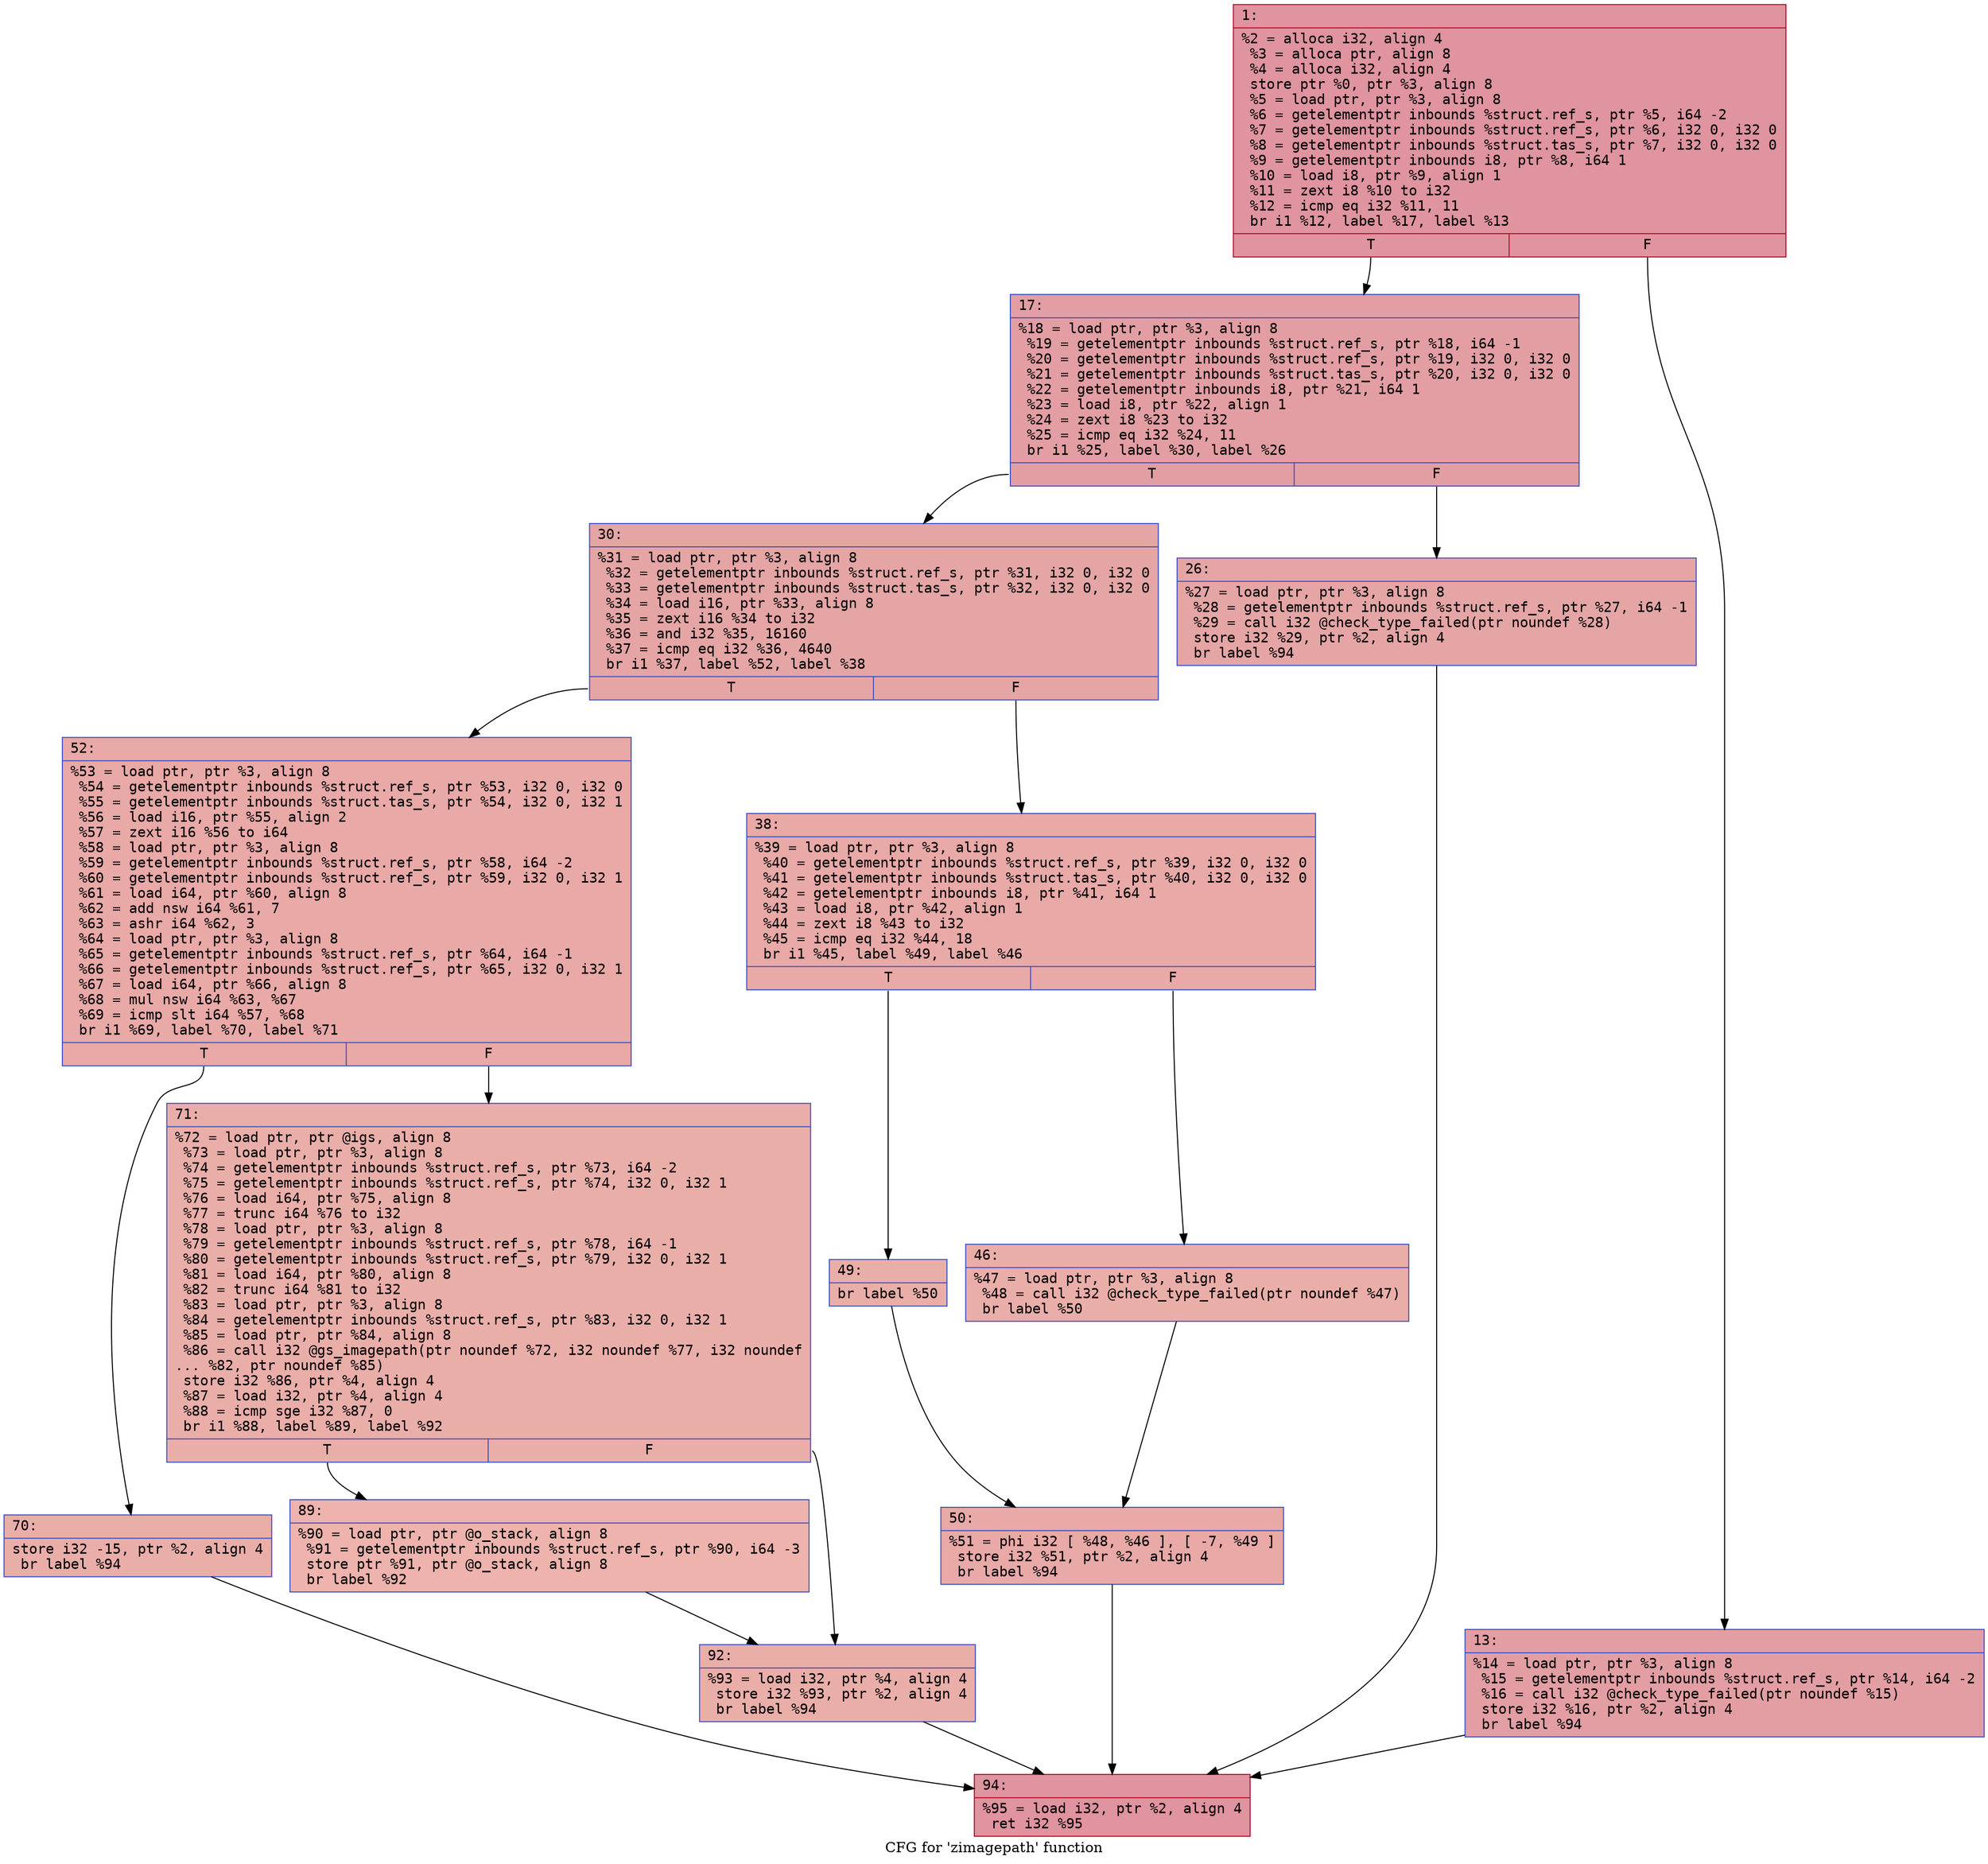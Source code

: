 digraph "CFG for 'zimagepath' function" {
	label="CFG for 'zimagepath' function";

	Node0x60000033e030 [shape=record,color="#b70d28ff", style=filled, fillcolor="#b70d2870" fontname="Courier",label="{1:\l|  %2 = alloca i32, align 4\l  %3 = alloca ptr, align 8\l  %4 = alloca i32, align 4\l  store ptr %0, ptr %3, align 8\l  %5 = load ptr, ptr %3, align 8\l  %6 = getelementptr inbounds %struct.ref_s, ptr %5, i64 -2\l  %7 = getelementptr inbounds %struct.ref_s, ptr %6, i32 0, i32 0\l  %8 = getelementptr inbounds %struct.tas_s, ptr %7, i32 0, i32 0\l  %9 = getelementptr inbounds i8, ptr %8, i64 1\l  %10 = load i8, ptr %9, align 1\l  %11 = zext i8 %10 to i32\l  %12 = icmp eq i32 %11, 11\l  br i1 %12, label %17, label %13\l|{<s0>T|<s1>F}}"];
	Node0x60000033e030:s0 -> Node0x60000033e0d0[tooltip="1 -> 17\nProbability 50.00%" ];
	Node0x60000033e030:s1 -> Node0x60000033e080[tooltip="1 -> 13\nProbability 50.00%" ];
	Node0x60000033e080 [shape=record,color="#3d50c3ff", style=filled, fillcolor="#be242e70" fontname="Courier",label="{13:\l|  %14 = load ptr, ptr %3, align 8\l  %15 = getelementptr inbounds %struct.ref_s, ptr %14, i64 -2\l  %16 = call i32 @check_type_failed(ptr noundef %15)\l  store i32 %16, ptr %2, align 4\l  br label %94\l}"];
	Node0x60000033e080 -> Node0x60000033e490[tooltip="13 -> 94\nProbability 100.00%" ];
	Node0x60000033e0d0 [shape=record,color="#3d50c3ff", style=filled, fillcolor="#be242e70" fontname="Courier",label="{17:\l|  %18 = load ptr, ptr %3, align 8\l  %19 = getelementptr inbounds %struct.ref_s, ptr %18, i64 -1\l  %20 = getelementptr inbounds %struct.ref_s, ptr %19, i32 0, i32 0\l  %21 = getelementptr inbounds %struct.tas_s, ptr %20, i32 0, i32 0\l  %22 = getelementptr inbounds i8, ptr %21, i64 1\l  %23 = load i8, ptr %22, align 1\l  %24 = zext i8 %23 to i32\l  %25 = icmp eq i32 %24, 11\l  br i1 %25, label %30, label %26\l|{<s0>T|<s1>F}}"];
	Node0x60000033e0d0:s0 -> Node0x60000033e170[tooltip="17 -> 30\nProbability 50.00%" ];
	Node0x60000033e0d0:s1 -> Node0x60000033e120[tooltip="17 -> 26\nProbability 50.00%" ];
	Node0x60000033e120 [shape=record,color="#3d50c3ff", style=filled, fillcolor="#c5333470" fontname="Courier",label="{26:\l|  %27 = load ptr, ptr %3, align 8\l  %28 = getelementptr inbounds %struct.ref_s, ptr %27, i64 -1\l  %29 = call i32 @check_type_failed(ptr noundef %28)\l  store i32 %29, ptr %2, align 4\l  br label %94\l}"];
	Node0x60000033e120 -> Node0x60000033e490[tooltip="26 -> 94\nProbability 100.00%" ];
	Node0x60000033e170 [shape=record,color="#3d50c3ff", style=filled, fillcolor="#c5333470" fontname="Courier",label="{30:\l|  %31 = load ptr, ptr %3, align 8\l  %32 = getelementptr inbounds %struct.ref_s, ptr %31, i32 0, i32 0\l  %33 = getelementptr inbounds %struct.tas_s, ptr %32, i32 0, i32 0\l  %34 = load i16, ptr %33, align 8\l  %35 = zext i16 %34 to i32\l  %36 = and i32 %35, 16160\l  %37 = icmp eq i32 %36, 4640\l  br i1 %37, label %52, label %38\l|{<s0>T|<s1>F}}"];
	Node0x60000033e170:s0 -> Node0x60000033e300[tooltip="30 -> 52\nProbability 50.00%" ];
	Node0x60000033e170:s1 -> Node0x60000033e1c0[tooltip="30 -> 38\nProbability 50.00%" ];
	Node0x60000033e1c0 [shape=record,color="#3d50c3ff", style=filled, fillcolor="#ca3b3770" fontname="Courier",label="{38:\l|  %39 = load ptr, ptr %3, align 8\l  %40 = getelementptr inbounds %struct.ref_s, ptr %39, i32 0, i32 0\l  %41 = getelementptr inbounds %struct.tas_s, ptr %40, i32 0, i32 0\l  %42 = getelementptr inbounds i8, ptr %41, i64 1\l  %43 = load i8, ptr %42, align 1\l  %44 = zext i8 %43 to i32\l  %45 = icmp eq i32 %44, 18\l  br i1 %45, label %49, label %46\l|{<s0>T|<s1>F}}"];
	Node0x60000033e1c0:s0 -> Node0x60000033e260[tooltip="38 -> 49\nProbability 50.00%" ];
	Node0x60000033e1c0:s1 -> Node0x60000033e210[tooltip="38 -> 46\nProbability 50.00%" ];
	Node0x60000033e210 [shape=record,color="#3d50c3ff", style=filled, fillcolor="#d0473d70" fontname="Courier",label="{46:\l|  %47 = load ptr, ptr %3, align 8\l  %48 = call i32 @check_type_failed(ptr noundef %47)\l  br label %50\l}"];
	Node0x60000033e210 -> Node0x60000033e2b0[tooltip="46 -> 50\nProbability 100.00%" ];
	Node0x60000033e260 [shape=record,color="#3d50c3ff", style=filled, fillcolor="#d0473d70" fontname="Courier",label="{49:\l|  br label %50\l}"];
	Node0x60000033e260 -> Node0x60000033e2b0[tooltip="49 -> 50\nProbability 100.00%" ];
	Node0x60000033e2b0 [shape=record,color="#3d50c3ff", style=filled, fillcolor="#ca3b3770" fontname="Courier",label="{50:\l|  %51 = phi i32 [ %48, %46 ], [ -7, %49 ]\l  store i32 %51, ptr %2, align 4\l  br label %94\l}"];
	Node0x60000033e2b0 -> Node0x60000033e490[tooltip="50 -> 94\nProbability 100.00%" ];
	Node0x60000033e300 [shape=record,color="#3d50c3ff", style=filled, fillcolor="#ca3b3770" fontname="Courier",label="{52:\l|  %53 = load ptr, ptr %3, align 8\l  %54 = getelementptr inbounds %struct.ref_s, ptr %53, i32 0, i32 0\l  %55 = getelementptr inbounds %struct.tas_s, ptr %54, i32 0, i32 1\l  %56 = load i16, ptr %55, align 2\l  %57 = zext i16 %56 to i64\l  %58 = load ptr, ptr %3, align 8\l  %59 = getelementptr inbounds %struct.ref_s, ptr %58, i64 -2\l  %60 = getelementptr inbounds %struct.ref_s, ptr %59, i32 0, i32 1\l  %61 = load i64, ptr %60, align 8\l  %62 = add nsw i64 %61, 7\l  %63 = ashr i64 %62, 3\l  %64 = load ptr, ptr %3, align 8\l  %65 = getelementptr inbounds %struct.ref_s, ptr %64, i64 -1\l  %66 = getelementptr inbounds %struct.ref_s, ptr %65, i32 0, i32 1\l  %67 = load i64, ptr %66, align 8\l  %68 = mul nsw i64 %63, %67\l  %69 = icmp slt i64 %57, %68\l  br i1 %69, label %70, label %71\l|{<s0>T|<s1>F}}"];
	Node0x60000033e300:s0 -> Node0x60000033e350[tooltip="52 -> 70\nProbability 50.00%" ];
	Node0x60000033e300:s1 -> Node0x60000033e3a0[tooltip="52 -> 71\nProbability 50.00%" ];
	Node0x60000033e350 [shape=record,color="#3d50c3ff", style=filled, fillcolor="#d0473d70" fontname="Courier",label="{70:\l|  store i32 -15, ptr %2, align 4\l  br label %94\l}"];
	Node0x60000033e350 -> Node0x60000033e490[tooltip="70 -> 94\nProbability 100.00%" ];
	Node0x60000033e3a0 [shape=record,color="#3d50c3ff", style=filled, fillcolor="#d0473d70" fontname="Courier",label="{71:\l|  %72 = load ptr, ptr @igs, align 8\l  %73 = load ptr, ptr %3, align 8\l  %74 = getelementptr inbounds %struct.ref_s, ptr %73, i64 -2\l  %75 = getelementptr inbounds %struct.ref_s, ptr %74, i32 0, i32 1\l  %76 = load i64, ptr %75, align 8\l  %77 = trunc i64 %76 to i32\l  %78 = load ptr, ptr %3, align 8\l  %79 = getelementptr inbounds %struct.ref_s, ptr %78, i64 -1\l  %80 = getelementptr inbounds %struct.ref_s, ptr %79, i32 0, i32 1\l  %81 = load i64, ptr %80, align 8\l  %82 = trunc i64 %81 to i32\l  %83 = load ptr, ptr %3, align 8\l  %84 = getelementptr inbounds %struct.ref_s, ptr %83, i32 0, i32 1\l  %85 = load ptr, ptr %84, align 8\l  %86 = call i32 @gs_imagepath(ptr noundef %72, i32 noundef %77, i32 noundef\l... %82, ptr noundef %85)\l  store i32 %86, ptr %4, align 4\l  %87 = load i32, ptr %4, align 4\l  %88 = icmp sge i32 %87, 0\l  br i1 %88, label %89, label %92\l|{<s0>T|<s1>F}}"];
	Node0x60000033e3a0:s0 -> Node0x60000033e3f0[tooltip="71 -> 89\nProbability 50.00%" ];
	Node0x60000033e3a0:s1 -> Node0x60000033e440[tooltip="71 -> 92\nProbability 50.00%" ];
	Node0x60000033e3f0 [shape=record,color="#3d50c3ff", style=filled, fillcolor="#d6524470" fontname="Courier",label="{89:\l|  %90 = load ptr, ptr @o_stack, align 8\l  %91 = getelementptr inbounds %struct.ref_s, ptr %90, i64 -3\l  store ptr %91, ptr @o_stack, align 8\l  br label %92\l}"];
	Node0x60000033e3f0 -> Node0x60000033e440[tooltip="89 -> 92\nProbability 100.00%" ];
	Node0x60000033e440 [shape=record,color="#3d50c3ff", style=filled, fillcolor="#d0473d70" fontname="Courier",label="{92:\l|  %93 = load i32, ptr %4, align 4\l  store i32 %93, ptr %2, align 4\l  br label %94\l}"];
	Node0x60000033e440 -> Node0x60000033e490[tooltip="92 -> 94\nProbability 100.00%" ];
	Node0x60000033e490 [shape=record,color="#b70d28ff", style=filled, fillcolor="#b70d2870" fontname="Courier",label="{94:\l|  %95 = load i32, ptr %2, align 4\l  ret i32 %95\l}"];
}
